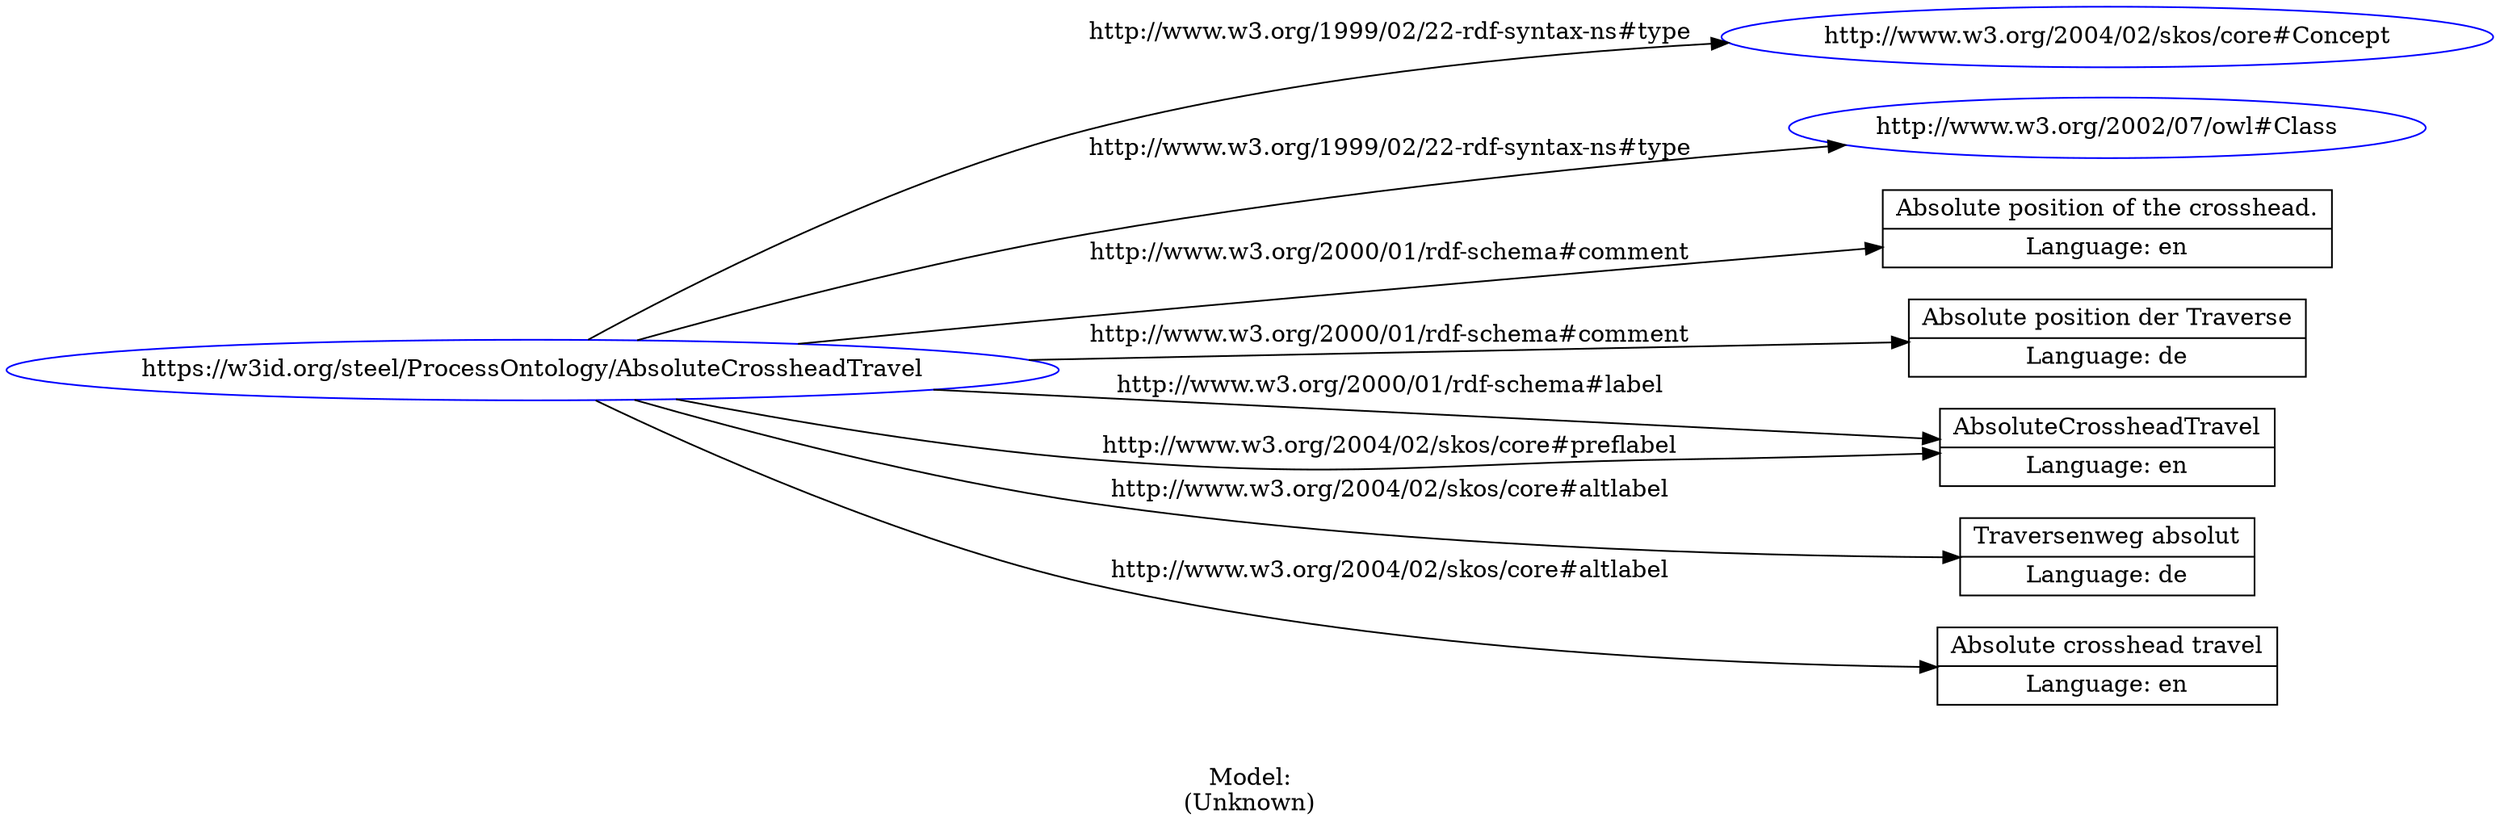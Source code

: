 digraph {
	rankdir = LR;
	charset="utf-8";

	"Rhttps://w3id.org/steel/ProcessOntology/AbsoluteCrossheadTravel" -> "Rhttp://www.w3.org/2004/02/skos/core#Concept" [ label="http://www.w3.org/1999/02/22-rdf-syntax-ns#type" ];
	"Rhttps://w3id.org/steel/ProcessOntology/AbsoluteCrossheadTravel" -> "Rhttp://www.w3.org/2002/07/owl#Class" [ label="http://www.w3.org/1999/02/22-rdf-syntax-ns#type" ];
	"Rhttps://w3id.org/steel/ProcessOntology/AbsoluteCrossheadTravel" -> "LAbsolute position of the crosshead.|Language: en" [ label="http://www.w3.org/2000/01/rdf-schema#comment" ];
	"Rhttps://w3id.org/steel/ProcessOntology/AbsoluteCrossheadTravel" -> "LAbsolute position der Traverse|Language: de" [ label="http://www.w3.org/2000/01/rdf-schema#comment" ];
	"Rhttps://w3id.org/steel/ProcessOntology/AbsoluteCrossheadTravel" -> "LAbsoluteCrossheadTravel|Language: en" [ label="http://www.w3.org/2000/01/rdf-schema#label" ];
	"Rhttps://w3id.org/steel/ProcessOntology/AbsoluteCrossheadTravel" -> "LTraversenweg absolut|Language: de" [ label="http://www.w3.org/2004/02/skos/core#altlabel" ];
	"Rhttps://w3id.org/steel/ProcessOntology/AbsoluteCrossheadTravel" -> "LAbsolute crosshead travel|Language: en" [ label="http://www.w3.org/2004/02/skos/core#altlabel" ];
	"Rhttps://w3id.org/steel/ProcessOntology/AbsoluteCrossheadTravel" -> "LAbsoluteCrossheadTravel|Language: en" [ label="http://www.w3.org/2004/02/skos/core#preflabel" ];

	// Resources
	"Rhttps://w3id.org/steel/ProcessOntology/AbsoluteCrossheadTravel" [ label="https://w3id.org/steel/ProcessOntology/AbsoluteCrossheadTravel", shape = ellipse, color = blue ];
	"Rhttp://www.w3.org/2004/02/skos/core#Concept" [ label="http://www.w3.org/2004/02/skos/core#Concept", shape = ellipse, color = blue ];
	"Rhttp://www.w3.org/2002/07/owl#Class" [ label="http://www.w3.org/2002/07/owl#Class", shape = ellipse, color = blue ];

	// Anonymous nodes

	// Literals
	"LAbsolute position of the crosshead.|Language: en" [ label="Absolute position of the crosshead.|Language: en", shape = record ];
	"LAbsolute position der Traverse|Language: de" [ label="Absolute position der Traverse|Language: de", shape = record ];
	"LAbsoluteCrossheadTravel|Language: en" [ label="AbsoluteCrossheadTravel|Language: en", shape = record ];
	"LTraversenweg absolut|Language: de" [ label="Traversenweg absolut|Language: de", shape = record ];
	"LAbsolute crosshead travel|Language: en" [ label="Absolute crosshead travel|Language: en", shape = record ];

	label="\n\nModel:\n(Unknown)";
}
